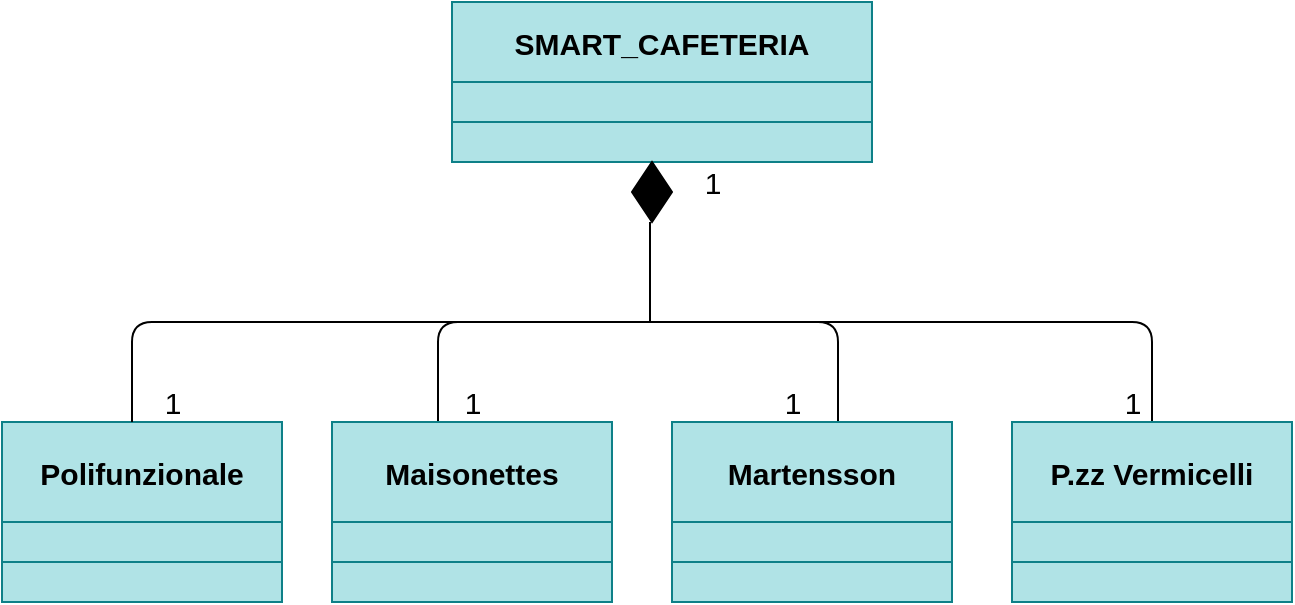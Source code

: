 <mxfile version="14.6.13" type="device"><diagram id="C5RBs43oDa-KdzZeNtuy" name="Page-1"><mxGraphModel dx="1185" dy="685" grid="1" gridSize="10" guides="1" tooltips="1" connect="1" arrows="1" fold="1" page="1" pageScale="1" pageWidth="827" pageHeight="1169" math="0" shadow="0"><root><mxCell id="WIyWlLk6GJQsqaUBKTNV-0"/><mxCell id="WIyWlLk6GJQsqaUBKTNV-1" parent="WIyWlLk6GJQsqaUBKTNV-0"/><mxCell id="zkfFHV4jXpPFQw0GAbJ--0" value="SMART_CAFETERIA" style="swimlane;fontStyle=1;align=center;verticalAlign=middle;childLayout=stackLayout;horizontal=1;startSize=40;horizontalStack=0;resizeParent=1;resizeLast=0;collapsible=1;marginBottom=0;rounded=0;shadow=0;strokeWidth=1;labelBackgroundColor=none;fontSize=15;fillColor=#b0e3e6;strokeColor=#0e8088;" parent="WIyWlLk6GJQsqaUBKTNV-1" vertex="1"><mxGeometry x="340" y="20" width="210" height="80" as="geometry"><mxRectangle x="230" y="140" width="160" height="26" as="alternateBounds"/></mxGeometry></mxCell><mxCell id="wrboyRRPGr6BRCZR65KB-14" value="" style="rounded=0;whiteSpace=wrap;html=1;fillColor=#b0e3e6;strokeColor=#0e8088;" vertex="1" parent="zkfFHV4jXpPFQw0GAbJ--0"><mxGeometry y="40" width="210" height="20" as="geometry"/></mxCell><mxCell id="wrboyRRPGr6BRCZR65KB-15" value="" style="rounded=0;whiteSpace=wrap;html=1;fillColor=#b0e3e6;strokeColor=#0e8088;" vertex="1" parent="zkfFHV4jXpPFQw0GAbJ--0"><mxGeometry y="60" width="210" height="20" as="geometry"/></mxCell><mxCell id="HbgeqrJxLOaEAXsUwxn7-18" value="" style="rhombus;whiteSpace=wrap;html=1;fillColor=#000000;" parent="WIyWlLk6GJQsqaUBKTNV-1" vertex="1"><mxGeometry x="430" y="100" width="20" height="30" as="geometry"/></mxCell><mxCell id="HbgeqrJxLOaEAXsUwxn7-22" value="Polifunzionale" style="swimlane;fontStyle=1;align=center;verticalAlign=middle;childLayout=stackLayout;horizontal=1;startSize=50;horizontalStack=0;resizeParent=1;resizeLast=0;collapsible=1;marginBottom=0;rounded=0;shadow=0;strokeWidth=1;labelBackgroundColor=none;fontSize=15;fillColor=#b0e3e6;strokeColor=#0e8088;" parent="WIyWlLk6GJQsqaUBKTNV-1" vertex="1"><mxGeometry x="115" y="230" width="140" height="90" as="geometry"><mxRectangle x="230" y="140" width="160" height="26" as="alternateBounds"/></mxGeometry></mxCell><mxCell id="wrboyRRPGr6BRCZR65KB-0" value="" style="rounded=0;whiteSpace=wrap;html=1;fillColor=#b0e3e6;strokeColor=#0e8088;" vertex="1" parent="HbgeqrJxLOaEAXsUwxn7-22"><mxGeometry y="50" width="140" height="20" as="geometry"/></mxCell><mxCell id="wrboyRRPGr6BRCZR65KB-2" value="" style="rounded=0;whiteSpace=wrap;html=1;fillColor=#b0e3e6;strokeColor=#0e8088;" vertex="1" parent="HbgeqrJxLOaEAXsUwxn7-22"><mxGeometry y="70" width="140" height="20" as="geometry"/></mxCell><mxCell id="HbgeqrJxLOaEAXsUwxn7-27" value="" style="endArrow=none;html=1;fontSize=15;" parent="WIyWlLk6GJQsqaUBKTNV-1" edge="1"><mxGeometry width="50" height="50" relative="1" as="geometry"><mxPoint x="180" y="230" as="sourcePoint"/><mxPoint x="440" y="180" as="targetPoint"/><Array as="points"><mxPoint x="180" y="180"/></Array></mxGeometry></mxCell><mxCell id="HbgeqrJxLOaEAXsUwxn7-28" value="" style="endArrow=none;html=1;fontSize=15;" parent="WIyWlLk6GJQsqaUBKTNV-1" edge="1"><mxGeometry width="50" height="50" relative="1" as="geometry"><mxPoint x="333" y="230.0" as="sourcePoint"/><mxPoint x="593" y="180" as="targetPoint"/><Array as="points"><mxPoint x="333" y="180"/></Array></mxGeometry></mxCell><mxCell id="HbgeqrJxLOaEAXsUwxn7-29" value="" style="endArrow=none;html=1;fontSize=15;" parent="WIyWlLk6GJQsqaUBKTNV-1" edge="1"><mxGeometry width="50" height="50" relative="1" as="geometry"><mxPoint x="533" y="230.0" as="sourcePoint"/><mxPoint x="453" y="180" as="targetPoint"/><Array as="points"><mxPoint x="533" y="180"/></Array></mxGeometry></mxCell><mxCell id="HbgeqrJxLOaEAXsUwxn7-30" value="" style="endArrow=none;html=1;fontSize=15;" parent="WIyWlLk6GJQsqaUBKTNV-1" edge="1"><mxGeometry width="50" height="50" relative="1" as="geometry"><mxPoint x="690" y="230.0" as="sourcePoint"/><mxPoint x="590" y="180" as="targetPoint"/><Array as="points"><mxPoint x="690" y="180"/></Array></mxGeometry></mxCell><mxCell id="HbgeqrJxLOaEAXsUwxn7-31" value="" style="endArrow=none;html=1;fontSize=15;" parent="WIyWlLk6GJQsqaUBKTNV-1" edge="1"><mxGeometry width="50" height="50" relative="1" as="geometry"><mxPoint x="439" y="180" as="sourcePoint"/><mxPoint x="439" y="130" as="targetPoint"/></mxGeometry></mxCell><mxCell id="HbgeqrJxLOaEAXsUwxn7-32" value="1" style="text;html=1;align=center;verticalAlign=middle;resizable=0;points=[];autosize=1;strokeColor=none;fontSize=15;" parent="WIyWlLk6GJQsqaUBKTNV-1" vertex="1"><mxGeometry x="190" y="210" width="20" height="20" as="geometry"/></mxCell><mxCell id="HbgeqrJxLOaEAXsUwxn7-33" value="1" style="text;html=1;align=center;verticalAlign=middle;resizable=0;points=[];autosize=1;strokeColor=none;fontSize=15;" parent="WIyWlLk6GJQsqaUBKTNV-1" vertex="1"><mxGeometry x="340" y="210" width="20" height="20" as="geometry"/></mxCell><mxCell id="HbgeqrJxLOaEAXsUwxn7-34" value="1" style="text;html=1;align=center;verticalAlign=middle;resizable=0;points=[];autosize=1;strokeColor=none;fontSize=15;" parent="WIyWlLk6GJQsqaUBKTNV-1" vertex="1"><mxGeometry x="500" y="210" width="20" height="20" as="geometry"/></mxCell><mxCell id="HbgeqrJxLOaEAXsUwxn7-35" value="1" style="text;html=1;align=center;verticalAlign=middle;resizable=0;points=[];autosize=1;strokeColor=none;fontSize=15;" parent="WIyWlLk6GJQsqaUBKTNV-1" vertex="1"><mxGeometry x="670" y="210" width="20" height="20" as="geometry"/></mxCell><mxCell id="HbgeqrJxLOaEAXsUwxn7-36" value="1" style="text;html=1;align=center;verticalAlign=middle;resizable=0;points=[];autosize=1;strokeColor=none;fontSize=15;" parent="WIyWlLk6GJQsqaUBKTNV-1" vertex="1"><mxGeometry x="460" y="100" width="20" height="20" as="geometry"/></mxCell><mxCell id="wrboyRRPGr6BRCZR65KB-3" value="Maisonettes" style="swimlane;fontStyle=1;align=center;verticalAlign=middle;childLayout=stackLayout;horizontal=1;startSize=50;horizontalStack=0;resizeParent=1;resizeLast=0;collapsible=1;marginBottom=0;rounded=0;shadow=0;strokeWidth=1;labelBackgroundColor=none;fontSize=15;fillColor=#b0e3e6;strokeColor=#0e8088;" vertex="1" parent="WIyWlLk6GJQsqaUBKTNV-1"><mxGeometry x="280" y="230" width="140" height="90" as="geometry"><mxRectangle x="230" y="140" width="160" height="26" as="alternateBounds"/></mxGeometry></mxCell><mxCell id="wrboyRRPGr6BRCZR65KB-4" value="" style="rounded=0;whiteSpace=wrap;html=1;fillColor=#b0e3e6;strokeColor=#0e8088;" vertex="1" parent="wrboyRRPGr6BRCZR65KB-3"><mxGeometry y="50" width="140" height="20" as="geometry"/></mxCell><mxCell id="wrboyRRPGr6BRCZR65KB-5" value="" style="rounded=0;whiteSpace=wrap;html=1;fillColor=#b0e3e6;strokeColor=#0e8088;" vertex="1" parent="wrboyRRPGr6BRCZR65KB-3"><mxGeometry y="70" width="140" height="20" as="geometry"/></mxCell><mxCell id="wrboyRRPGr6BRCZR65KB-6" value="Martensson" style="swimlane;fontStyle=1;align=center;verticalAlign=middle;childLayout=stackLayout;horizontal=1;startSize=50;horizontalStack=0;resizeParent=1;resizeLast=0;collapsible=1;marginBottom=0;rounded=0;shadow=0;strokeWidth=1;labelBackgroundColor=none;fontSize=15;fillColor=#b0e3e6;strokeColor=#0e8088;" vertex="1" parent="WIyWlLk6GJQsqaUBKTNV-1"><mxGeometry x="450" y="230" width="140" height="90" as="geometry"><mxRectangle x="230" y="140" width="160" height="26" as="alternateBounds"/></mxGeometry></mxCell><mxCell id="wrboyRRPGr6BRCZR65KB-7" value="" style="rounded=0;whiteSpace=wrap;html=1;fillColor=#b0e3e6;strokeColor=#0e8088;" vertex="1" parent="wrboyRRPGr6BRCZR65KB-6"><mxGeometry y="50" width="140" height="20" as="geometry"/></mxCell><mxCell id="wrboyRRPGr6BRCZR65KB-8" value="" style="rounded=0;whiteSpace=wrap;html=1;fillColor=#b0e3e6;strokeColor=#0e8088;" vertex="1" parent="wrboyRRPGr6BRCZR65KB-6"><mxGeometry y="70" width="140" height="20" as="geometry"/></mxCell><mxCell id="wrboyRRPGr6BRCZR65KB-10" value="P.zz Vermicelli" style="swimlane;fontStyle=1;align=center;verticalAlign=middle;childLayout=stackLayout;horizontal=1;startSize=50;horizontalStack=0;resizeParent=1;resizeLast=0;collapsible=1;marginBottom=0;rounded=0;shadow=0;strokeWidth=1;labelBackgroundColor=none;fontSize=15;fillColor=#b0e3e6;strokeColor=#0e8088;" vertex="1" parent="WIyWlLk6GJQsqaUBKTNV-1"><mxGeometry x="620" y="230" width="140" height="90" as="geometry"><mxRectangle x="230" y="140" width="160" height="26" as="alternateBounds"/></mxGeometry></mxCell><mxCell id="wrboyRRPGr6BRCZR65KB-11" value="" style="rounded=0;whiteSpace=wrap;html=1;fillColor=#b0e3e6;strokeColor=#0e8088;" vertex="1" parent="wrboyRRPGr6BRCZR65KB-10"><mxGeometry y="50" width="140" height="20" as="geometry"/></mxCell><mxCell id="wrboyRRPGr6BRCZR65KB-12" value="" style="rounded=0;whiteSpace=wrap;html=1;fillColor=#b0e3e6;strokeColor=#0e8088;" vertex="1" parent="wrboyRRPGr6BRCZR65KB-10"><mxGeometry y="70" width="140" height="20" as="geometry"/></mxCell><mxCell id="wrboyRRPGr6BRCZR65KB-13" value="" style="rounded=0;whiteSpace=wrap;html=1;fillColor=#b0e3e6;strokeColor=#0e8088;" vertex="1" parent="WIyWlLk6GJQsqaUBKTNV-1"><mxGeometry x="340" y="60" width="210" height="20" as="geometry"/></mxCell></root></mxGraphModel></diagram></mxfile>